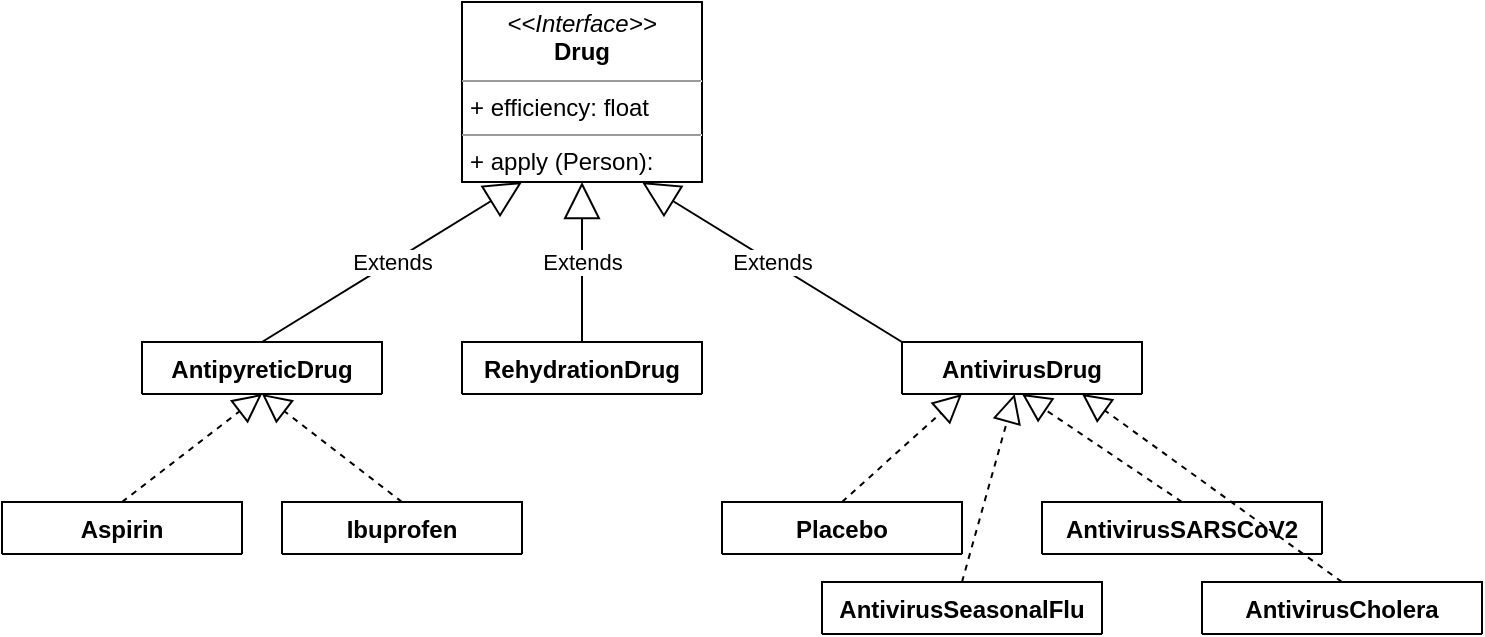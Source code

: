 <mxfile version="13.7.4" type="github">
  <diagram id="5TIukd_n3g4UW3RruUCG" name="Page-1">
    <mxGraphModel dx="971" dy="747" grid="1" gridSize="10" guides="1" tooltips="1" connect="1" arrows="1" fold="1" page="1" pageScale="1" pageWidth="827" pageHeight="1169" math="0" shadow="0">
      <root>
        <mxCell id="0" />
        <mxCell id="1" parent="0" />
        <mxCell id="hdpgLRlO6QaFKLSQQ1CS-11" value="&lt;p style=&quot;margin: 0px ; margin-top: 4px ; text-align: center&quot;&gt;&lt;i&gt;&amp;lt;&amp;lt;Interface&amp;gt;&amp;gt;&lt;/i&gt;&lt;br&gt;&lt;b&gt;Drug&lt;/b&gt;&lt;/p&gt;&lt;hr size=&quot;1&quot;&gt;&lt;p style=&quot;margin: 0px ; margin-left: 4px&quot;&gt;+ efficiency: float&lt;br&gt;&lt;/p&gt;&lt;hr size=&quot;1&quot;&gt;&lt;p style=&quot;margin: 0px ; margin-left: 4px&quot;&gt;+ apply (Person):&amp;nbsp;&lt;br&gt;&lt;/p&gt;" style="verticalAlign=top;align=left;overflow=fill;fontSize=12;fontFamily=Helvetica;html=1;" vertex="1" parent="1">
          <mxGeometry x="250" y="80" width="120" height="90" as="geometry" />
        </mxCell>
        <mxCell id="hdpgLRlO6QaFKLSQQ1CS-1" value="AntipyreticDrug" style="swimlane;fontStyle=1;align=center;verticalAlign=top;childLayout=stackLayout;horizontal=1;startSize=26;horizontalStack=0;resizeParent=1;resizeParentMax=0;resizeLast=0;collapsible=1;marginBottom=0;" vertex="1" collapsed="1" parent="1">
          <mxGeometry x="90" y="250" width="120" height="26" as="geometry">
            <mxRectangle x="90" y="250" width="120" height="86" as="alternateBounds" />
          </mxGeometry>
        </mxCell>
        <mxCell id="hdpgLRlO6QaFKLSQQ1CS-2" value=" " style="text;strokeColor=none;fillColor=none;align=left;verticalAlign=top;spacingLeft=4;spacingRight=4;overflow=hidden;rotatable=0;points=[[0,0.5],[1,0.5]];portConstraint=eastwest;" vertex="1" parent="hdpgLRlO6QaFKLSQQ1CS-1">
          <mxGeometry y="26" width="120" height="26" as="geometry" />
        </mxCell>
        <mxCell id="hdpgLRlO6QaFKLSQQ1CS-3" value="" style="line;strokeWidth=1;fillColor=none;align=left;verticalAlign=middle;spacingTop=-1;spacingLeft=3;spacingRight=3;rotatable=0;labelPosition=right;points=[];portConstraint=eastwest;" vertex="1" parent="hdpgLRlO6QaFKLSQQ1CS-1">
          <mxGeometry y="52" width="120" height="8" as="geometry" />
        </mxCell>
        <mxCell id="hdpgLRlO6QaFKLSQQ1CS-4" value=" " style="text;strokeColor=none;fillColor=none;align=left;verticalAlign=top;spacingLeft=4;spacingRight=4;overflow=hidden;rotatable=0;points=[[0,0.5],[1,0.5]];portConstraint=eastwest;" vertex="1" parent="hdpgLRlO6QaFKLSQQ1CS-1">
          <mxGeometry y="60" width="120" height="26" as="geometry" />
        </mxCell>
        <mxCell id="hdpgLRlO6QaFKLSQQ1CS-20" value="" style="endArrow=block;dashed=1;endFill=0;endSize=12;html=1;entryX=0.5;entryY=1;entryDx=0;entryDy=0;exitX=0.5;exitY=0;exitDx=0;exitDy=0;" edge="1" parent="1" source="hdpgLRlO6QaFKLSQQ1CS-12" target="hdpgLRlO6QaFKLSQQ1CS-1">
          <mxGeometry width="160" relative="1" as="geometry">
            <mxPoint x="330" y="460" as="sourcePoint" />
            <mxPoint x="490" y="460" as="targetPoint" />
          </mxGeometry>
        </mxCell>
        <mxCell id="hdpgLRlO6QaFKLSQQ1CS-21" value="Extends" style="endArrow=block;endSize=16;endFill=0;html=1;entryX=0.25;entryY=1;entryDx=0;entryDy=0;exitX=0.5;exitY=0;exitDx=0;exitDy=0;" edge="1" parent="1" source="hdpgLRlO6QaFKLSQQ1CS-1" target="hdpgLRlO6QaFKLSQQ1CS-11">
          <mxGeometry width="160" relative="1" as="geometry">
            <mxPoint x="330" y="460" as="sourcePoint" />
            <mxPoint x="490" y="460" as="targetPoint" />
          </mxGeometry>
        </mxCell>
        <mxCell id="hdpgLRlO6QaFKLSQQ1CS-22" value="" style="endArrow=block;dashed=1;endFill=0;endSize=12;html=1;entryX=0.5;entryY=1;entryDx=0;entryDy=0;exitX=0.5;exitY=0;exitDx=0;exitDy=0;" edge="1" parent="1" source="hdpgLRlO6QaFKLSQQ1CS-16" target="hdpgLRlO6QaFKLSQQ1CS-1">
          <mxGeometry width="160" relative="1" as="geometry">
            <mxPoint x="110" y="320" as="sourcePoint" />
            <mxPoint x="160" y="286" as="targetPoint" />
          </mxGeometry>
        </mxCell>
        <mxCell id="hdpgLRlO6QaFKLSQQ1CS-16" value="Ibuprofen" style="swimlane;fontStyle=1;align=center;verticalAlign=top;childLayout=stackLayout;horizontal=1;startSize=26;horizontalStack=0;resizeParent=1;resizeParentMax=0;resizeLast=0;collapsible=1;marginBottom=0;" vertex="1" collapsed="1" parent="1">
          <mxGeometry x="160" y="330" width="120" height="26" as="geometry">
            <mxRectangle x="90" y="250" width="120" height="86" as="alternateBounds" />
          </mxGeometry>
        </mxCell>
        <mxCell id="hdpgLRlO6QaFKLSQQ1CS-17" value=" " style="text;strokeColor=none;fillColor=none;align=left;verticalAlign=top;spacingLeft=4;spacingRight=4;overflow=hidden;rotatable=0;points=[[0,0.5],[1,0.5]];portConstraint=eastwest;" vertex="1" parent="hdpgLRlO6QaFKLSQQ1CS-16">
          <mxGeometry y="26" width="120" height="26" as="geometry" />
        </mxCell>
        <mxCell id="hdpgLRlO6QaFKLSQQ1CS-18" value="" style="line;strokeWidth=1;fillColor=none;align=left;verticalAlign=middle;spacingTop=-1;spacingLeft=3;spacingRight=3;rotatable=0;labelPosition=right;points=[];portConstraint=eastwest;" vertex="1" parent="hdpgLRlO6QaFKLSQQ1CS-16">
          <mxGeometry y="52" width="120" height="8" as="geometry" />
        </mxCell>
        <mxCell id="hdpgLRlO6QaFKLSQQ1CS-19" value=" " style="text;strokeColor=none;fillColor=none;align=left;verticalAlign=top;spacingLeft=4;spacingRight=4;overflow=hidden;rotatable=0;points=[[0,0.5],[1,0.5]];portConstraint=eastwest;" vertex="1" parent="hdpgLRlO6QaFKLSQQ1CS-16">
          <mxGeometry y="60" width="120" height="26" as="geometry" />
        </mxCell>
        <mxCell id="hdpgLRlO6QaFKLSQQ1CS-12" value="Aspirin" style="swimlane;fontStyle=1;align=center;verticalAlign=top;childLayout=stackLayout;horizontal=1;startSize=26;horizontalStack=0;resizeParent=1;resizeParentMax=0;resizeLast=0;collapsible=1;marginBottom=0;" vertex="1" collapsed="1" parent="1">
          <mxGeometry x="20" y="330" width="120" height="26" as="geometry">
            <mxRectangle x="90" y="250" width="120" height="86" as="alternateBounds" />
          </mxGeometry>
        </mxCell>
        <mxCell id="hdpgLRlO6QaFKLSQQ1CS-13" value=" " style="text;strokeColor=none;fillColor=none;align=left;verticalAlign=top;spacingLeft=4;spacingRight=4;overflow=hidden;rotatable=0;points=[[0,0.5],[1,0.5]];portConstraint=eastwest;" vertex="1" parent="hdpgLRlO6QaFKLSQQ1CS-12">
          <mxGeometry y="26" width="120" height="26" as="geometry" />
        </mxCell>
        <mxCell id="hdpgLRlO6QaFKLSQQ1CS-14" value="" style="line;strokeWidth=1;fillColor=none;align=left;verticalAlign=middle;spacingTop=-1;spacingLeft=3;spacingRight=3;rotatable=0;labelPosition=right;points=[];portConstraint=eastwest;" vertex="1" parent="hdpgLRlO6QaFKLSQQ1CS-12">
          <mxGeometry y="52" width="120" height="8" as="geometry" />
        </mxCell>
        <mxCell id="hdpgLRlO6QaFKLSQQ1CS-15" value=" " style="text;strokeColor=none;fillColor=none;align=left;verticalAlign=top;spacingLeft=4;spacingRight=4;overflow=hidden;rotatable=0;points=[[0,0.5],[1,0.5]];portConstraint=eastwest;" vertex="1" parent="hdpgLRlO6QaFKLSQQ1CS-12">
          <mxGeometry y="60" width="120" height="26" as="geometry" />
        </mxCell>
        <mxCell id="hdpgLRlO6QaFKLSQQ1CS-23" value="RehydrationDrug" style="swimlane;fontStyle=1;align=center;verticalAlign=top;childLayout=stackLayout;horizontal=1;startSize=26;horizontalStack=0;resizeParent=1;resizeParentMax=0;resizeLast=0;collapsible=1;marginBottom=0;" vertex="1" collapsed="1" parent="1">
          <mxGeometry x="250" y="250" width="120" height="26" as="geometry">
            <mxRectangle x="90" y="250" width="120" height="86" as="alternateBounds" />
          </mxGeometry>
        </mxCell>
        <mxCell id="hdpgLRlO6QaFKLSQQ1CS-24" value=" " style="text;strokeColor=none;fillColor=none;align=left;verticalAlign=top;spacingLeft=4;spacingRight=4;overflow=hidden;rotatable=0;points=[[0,0.5],[1,0.5]];portConstraint=eastwest;" vertex="1" parent="hdpgLRlO6QaFKLSQQ1CS-23">
          <mxGeometry y="26" width="120" height="26" as="geometry" />
        </mxCell>
        <mxCell id="hdpgLRlO6QaFKLSQQ1CS-25" value="" style="line;strokeWidth=1;fillColor=none;align=left;verticalAlign=middle;spacingTop=-1;spacingLeft=3;spacingRight=3;rotatable=0;labelPosition=right;points=[];portConstraint=eastwest;" vertex="1" parent="hdpgLRlO6QaFKLSQQ1CS-23">
          <mxGeometry y="52" width="120" height="8" as="geometry" />
        </mxCell>
        <mxCell id="hdpgLRlO6QaFKLSQQ1CS-26" value=" " style="text;strokeColor=none;fillColor=none;align=left;verticalAlign=top;spacingLeft=4;spacingRight=4;overflow=hidden;rotatable=0;points=[[0,0.5],[1,0.5]];portConstraint=eastwest;" vertex="1" parent="hdpgLRlO6QaFKLSQQ1CS-23">
          <mxGeometry y="60" width="120" height="26" as="geometry" />
        </mxCell>
        <mxCell id="hdpgLRlO6QaFKLSQQ1CS-31" value="Placebo" style="swimlane;fontStyle=1;align=center;verticalAlign=top;childLayout=stackLayout;horizontal=1;startSize=26;horizontalStack=0;resizeParent=1;resizeParentMax=0;resizeLast=0;collapsible=1;marginBottom=0;" vertex="1" collapsed="1" parent="1">
          <mxGeometry x="380" y="330" width="120" height="26" as="geometry">
            <mxRectangle x="90" y="250" width="120" height="86" as="alternateBounds" />
          </mxGeometry>
        </mxCell>
        <mxCell id="hdpgLRlO6QaFKLSQQ1CS-32" value=" " style="text;strokeColor=none;fillColor=none;align=left;verticalAlign=top;spacingLeft=4;spacingRight=4;overflow=hidden;rotatable=0;points=[[0,0.5],[1,0.5]];portConstraint=eastwest;" vertex="1" parent="hdpgLRlO6QaFKLSQQ1CS-31">
          <mxGeometry y="26" width="120" height="26" as="geometry" />
        </mxCell>
        <mxCell id="hdpgLRlO6QaFKLSQQ1CS-33" value="" style="line;strokeWidth=1;fillColor=none;align=left;verticalAlign=middle;spacingTop=-1;spacingLeft=3;spacingRight=3;rotatable=0;labelPosition=right;points=[];portConstraint=eastwest;" vertex="1" parent="hdpgLRlO6QaFKLSQQ1CS-31">
          <mxGeometry y="52" width="120" height="8" as="geometry" />
        </mxCell>
        <mxCell id="hdpgLRlO6QaFKLSQQ1CS-34" value=" " style="text;strokeColor=none;fillColor=none;align=left;verticalAlign=top;spacingLeft=4;spacingRight=4;overflow=hidden;rotatable=0;points=[[0,0.5],[1,0.5]];portConstraint=eastwest;" vertex="1" parent="hdpgLRlO6QaFKLSQQ1CS-31">
          <mxGeometry y="60" width="120" height="26" as="geometry" />
        </mxCell>
        <mxCell id="hdpgLRlO6QaFKLSQQ1CS-43" value="Extends" style="endArrow=block;endSize=16;endFill=0;html=1;entryX=0.5;entryY=1;entryDx=0;entryDy=0;exitX=0.5;exitY=0;exitDx=0;exitDy=0;" edge="1" parent="1" source="hdpgLRlO6QaFKLSQQ1CS-23" target="hdpgLRlO6QaFKLSQQ1CS-11">
          <mxGeometry width="160" relative="1" as="geometry">
            <mxPoint x="160" y="260.0" as="sourcePoint" />
            <mxPoint x="160" y="200.0" as="targetPoint" />
          </mxGeometry>
        </mxCell>
        <mxCell id="hdpgLRlO6QaFKLSQQ1CS-44" value="Extends" style="endArrow=block;endSize=16;endFill=0;html=1;entryX=0.75;entryY=1;entryDx=0;entryDy=0;exitX=0;exitY=0;exitDx=0;exitDy=0;" edge="1" parent="1" source="hdpgLRlO6QaFKLSQQ1CS-27" target="hdpgLRlO6QaFKLSQQ1CS-11">
          <mxGeometry width="160" relative="1" as="geometry">
            <mxPoint x="320" y="260.0" as="sourcePoint" />
            <mxPoint x="220" y="200.0" as="targetPoint" />
          </mxGeometry>
        </mxCell>
        <mxCell id="hdpgLRlO6QaFKLSQQ1CS-27" value="AntivirusDrug" style="swimlane;fontStyle=1;align=center;verticalAlign=top;childLayout=stackLayout;horizontal=1;startSize=26;horizontalStack=0;resizeParent=1;resizeParentMax=0;resizeLast=0;collapsible=1;marginBottom=0;" vertex="1" collapsed="1" parent="1">
          <mxGeometry x="470" y="250" width="120" height="26" as="geometry">
            <mxRectangle x="90" y="250" width="120" height="86" as="alternateBounds" />
          </mxGeometry>
        </mxCell>
        <mxCell id="hdpgLRlO6QaFKLSQQ1CS-28" value=" " style="text;strokeColor=none;fillColor=none;align=left;verticalAlign=top;spacingLeft=4;spacingRight=4;overflow=hidden;rotatable=0;points=[[0,0.5],[1,0.5]];portConstraint=eastwest;" vertex="1" parent="hdpgLRlO6QaFKLSQQ1CS-27">
          <mxGeometry y="26" width="120" height="26" as="geometry" />
        </mxCell>
        <mxCell id="hdpgLRlO6QaFKLSQQ1CS-29" value="" style="line;strokeWidth=1;fillColor=none;align=left;verticalAlign=middle;spacingTop=-1;spacingLeft=3;spacingRight=3;rotatable=0;labelPosition=right;points=[];portConstraint=eastwest;" vertex="1" parent="hdpgLRlO6QaFKLSQQ1CS-27">
          <mxGeometry y="52" width="120" height="8" as="geometry" />
        </mxCell>
        <mxCell id="hdpgLRlO6QaFKLSQQ1CS-30" value=" " style="text;strokeColor=none;fillColor=none;align=left;verticalAlign=top;spacingLeft=4;spacingRight=4;overflow=hidden;rotatable=0;points=[[0,0.5],[1,0.5]];portConstraint=eastwest;" vertex="1" parent="hdpgLRlO6QaFKLSQQ1CS-27">
          <mxGeometry y="60" width="120" height="26" as="geometry" />
        </mxCell>
        <mxCell id="hdpgLRlO6QaFKLSQQ1CS-35" value="AntivirusSeasonalFlu" style="swimlane;fontStyle=1;align=center;verticalAlign=top;childLayout=stackLayout;horizontal=1;startSize=26;horizontalStack=0;resizeParent=1;resizeParentMax=0;resizeLast=0;collapsible=1;marginBottom=0;" vertex="1" collapsed="1" parent="1">
          <mxGeometry x="430" y="370" width="140" height="26" as="geometry">
            <mxRectangle x="90" y="250" width="120" height="86" as="alternateBounds" />
          </mxGeometry>
        </mxCell>
        <mxCell id="hdpgLRlO6QaFKLSQQ1CS-36" value=" " style="text;strokeColor=none;fillColor=none;align=left;verticalAlign=top;spacingLeft=4;spacingRight=4;overflow=hidden;rotatable=0;points=[[0,0.5],[1,0.5]];portConstraint=eastwest;" vertex="1" parent="hdpgLRlO6QaFKLSQQ1CS-35">
          <mxGeometry y="26" width="140" height="26" as="geometry" />
        </mxCell>
        <mxCell id="hdpgLRlO6QaFKLSQQ1CS-37" value="" style="line;strokeWidth=1;fillColor=none;align=left;verticalAlign=middle;spacingTop=-1;spacingLeft=3;spacingRight=3;rotatable=0;labelPosition=right;points=[];portConstraint=eastwest;" vertex="1" parent="hdpgLRlO6QaFKLSQQ1CS-35">
          <mxGeometry y="52" width="140" height="8" as="geometry" />
        </mxCell>
        <mxCell id="hdpgLRlO6QaFKLSQQ1CS-38" value=" " style="text;strokeColor=none;fillColor=none;align=left;verticalAlign=top;spacingLeft=4;spacingRight=4;overflow=hidden;rotatable=0;points=[[0,0.5],[1,0.5]];portConstraint=eastwest;" vertex="1" parent="hdpgLRlO6QaFKLSQQ1CS-35">
          <mxGeometry y="60" width="140" height="26" as="geometry" />
        </mxCell>
        <mxCell id="hdpgLRlO6QaFKLSQQ1CS-39" value="AntivirusSARSCoV2" style="swimlane;fontStyle=1;align=center;verticalAlign=top;childLayout=stackLayout;horizontal=1;startSize=26;horizontalStack=0;resizeParent=1;resizeParentMax=0;resizeLast=0;collapsible=1;marginBottom=0;" vertex="1" collapsed="1" parent="1">
          <mxGeometry x="540" y="330" width="140" height="26" as="geometry">
            <mxRectangle x="90" y="250" width="120" height="86" as="alternateBounds" />
          </mxGeometry>
        </mxCell>
        <mxCell id="hdpgLRlO6QaFKLSQQ1CS-40" value=" " style="text;strokeColor=none;fillColor=none;align=left;verticalAlign=top;spacingLeft=4;spacingRight=4;overflow=hidden;rotatable=0;points=[[0,0.5],[1,0.5]];portConstraint=eastwest;" vertex="1" parent="hdpgLRlO6QaFKLSQQ1CS-39">
          <mxGeometry y="26" width="140" height="26" as="geometry" />
        </mxCell>
        <mxCell id="hdpgLRlO6QaFKLSQQ1CS-41" value="" style="line;strokeWidth=1;fillColor=none;align=left;verticalAlign=middle;spacingTop=-1;spacingLeft=3;spacingRight=3;rotatable=0;labelPosition=right;points=[];portConstraint=eastwest;" vertex="1" parent="hdpgLRlO6QaFKLSQQ1CS-39">
          <mxGeometry y="52" width="140" height="8" as="geometry" />
        </mxCell>
        <mxCell id="hdpgLRlO6QaFKLSQQ1CS-42" value=" " style="text;strokeColor=none;fillColor=none;align=left;verticalAlign=top;spacingLeft=4;spacingRight=4;overflow=hidden;rotatable=0;points=[[0,0.5],[1,0.5]];portConstraint=eastwest;" vertex="1" parent="hdpgLRlO6QaFKLSQQ1CS-39">
          <mxGeometry y="60" width="140" height="26" as="geometry" />
        </mxCell>
        <mxCell id="hdpgLRlO6QaFKLSQQ1CS-45" value="AntivirusCholera" style="swimlane;fontStyle=1;align=center;verticalAlign=top;childLayout=stackLayout;horizontal=1;startSize=26;horizontalStack=0;resizeParent=1;resizeParentMax=0;resizeLast=0;collapsible=1;marginBottom=0;" vertex="1" collapsed="1" parent="1">
          <mxGeometry x="620" y="370" width="140" height="26" as="geometry">
            <mxRectangle x="90" y="250" width="120" height="86" as="alternateBounds" />
          </mxGeometry>
        </mxCell>
        <mxCell id="hdpgLRlO6QaFKLSQQ1CS-46" value=" " style="text;strokeColor=none;fillColor=none;align=left;verticalAlign=top;spacingLeft=4;spacingRight=4;overflow=hidden;rotatable=0;points=[[0,0.5],[1,0.5]];portConstraint=eastwest;" vertex="1" parent="hdpgLRlO6QaFKLSQQ1CS-45">
          <mxGeometry y="26" width="140" height="26" as="geometry" />
        </mxCell>
        <mxCell id="hdpgLRlO6QaFKLSQQ1CS-47" value="" style="line;strokeWidth=1;fillColor=none;align=left;verticalAlign=middle;spacingTop=-1;spacingLeft=3;spacingRight=3;rotatable=0;labelPosition=right;points=[];portConstraint=eastwest;" vertex="1" parent="hdpgLRlO6QaFKLSQQ1CS-45">
          <mxGeometry y="52" width="140" height="8" as="geometry" />
        </mxCell>
        <mxCell id="hdpgLRlO6QaFKLSQQ1CS-48" value=" " style="text;strokeColor=none;fillColor=none;align=left;verticalAlign=top;spacingLeft=4;spacingRight=4;overflow=hidden;rotatable=0;points=[[0,0.5],[1,0.5]];portConstraint=eastwest;" vertex="1" parent="hdpgLRlO6QaFKLSQQ1CS-45">
          <mxGeometry y="60" width="140" height="26" as="geometry" />
        </mxCell>
        <mxCell id="hdpgLRlO6QaFKLSQQ1CS-49" value="" style="endArrow=block;dashed=1;endFill=0;endSize=12;html=1;exitX=0.5;exitY=0;exitDx=0;exitDy=0;" edge="1" parent="1" source="hdpgLRlO6QaFKLSQQ1CS-35" target="hdpgLRlO6QaFKLSQQ1CS-27">
          <mxGeometry width="160" relative="1" as="geometry">
            <mxPoint x="230" y="340" as="sourcePoint" />
            <mxPoint x="160" y="286" as="targetPoint" />
          </mxGeometry>
        </mxCell>
        <mxCell id="hdpgLRlO6QaFKLSQQ1CS-50" value="" style="endArrow=block;dashed=1;endFill=0;endSize=12;html=1;exitX=0.5;exitY=0;exitDx=0;exitDy=0;" edge="1" parent="1" source="hdpgLRlO6QaFKLSQQ1CS-39">
          <mxGeometry width="160" relative="1" as="geometry">
            <mxPoint x="510" y="380" as="sourcePoint" />
            <mxPoint x="530" y="276" as="targetPoint" />
          </mxGeometry>
        </mxCell>
        <mxCell id="hdpgLRlO6QaFKLSQQ1CS-51" value="" style="endArrow=block;dashed=1;endFill=0;endSize=12;html=1;exitX=0.5;exitY=0;exitDx=0;exitDy=0;entryX=0.25;entryY=1;entryDx=0;entryDy=0;" edge="1" parent="1" source="hdpgLRlO6QaFKLSQQ1CS-31" target="hdpgLRlO6QaFKLSQQ1CS-27">
          <mxGeometry width="160" relative="1" as="geometry">
            <mxPoint x="520" y="390" as="sourcePoint" />
            <mxPoint x="546.355" y="296" as="targetPoint" />
          </mxGeometry>
        </mxCell>
        <mxCell id="hdpgLRlO6QaFKLSQQ1CS-52" value="" style="endArrow=block;dashed=1;endFill=0;endSize=12;html=1;exitX=0.5;exitY=0;exitDx=0;exitDy=0;entryX=0.75;entryY=1;entryDx=0;entryDy=0;" edge="1" parent="1" source="hdpgLRlO6QaFKLSQQ1CS-45" target="hdpgLRlO6QaFKLSQQ1CS-27">
          <mxGeometry width="160" relative="1" as="geometry">
            <mxPoint x="530" y="400" as="sourcePoint" />
            <mxPoint x="556.355" y="306" as="targetPoint" />
          </mxGeometry>
        </mxCell>
      </root>
    </mxGraphModel>
  </diagram>
</mxfile>
